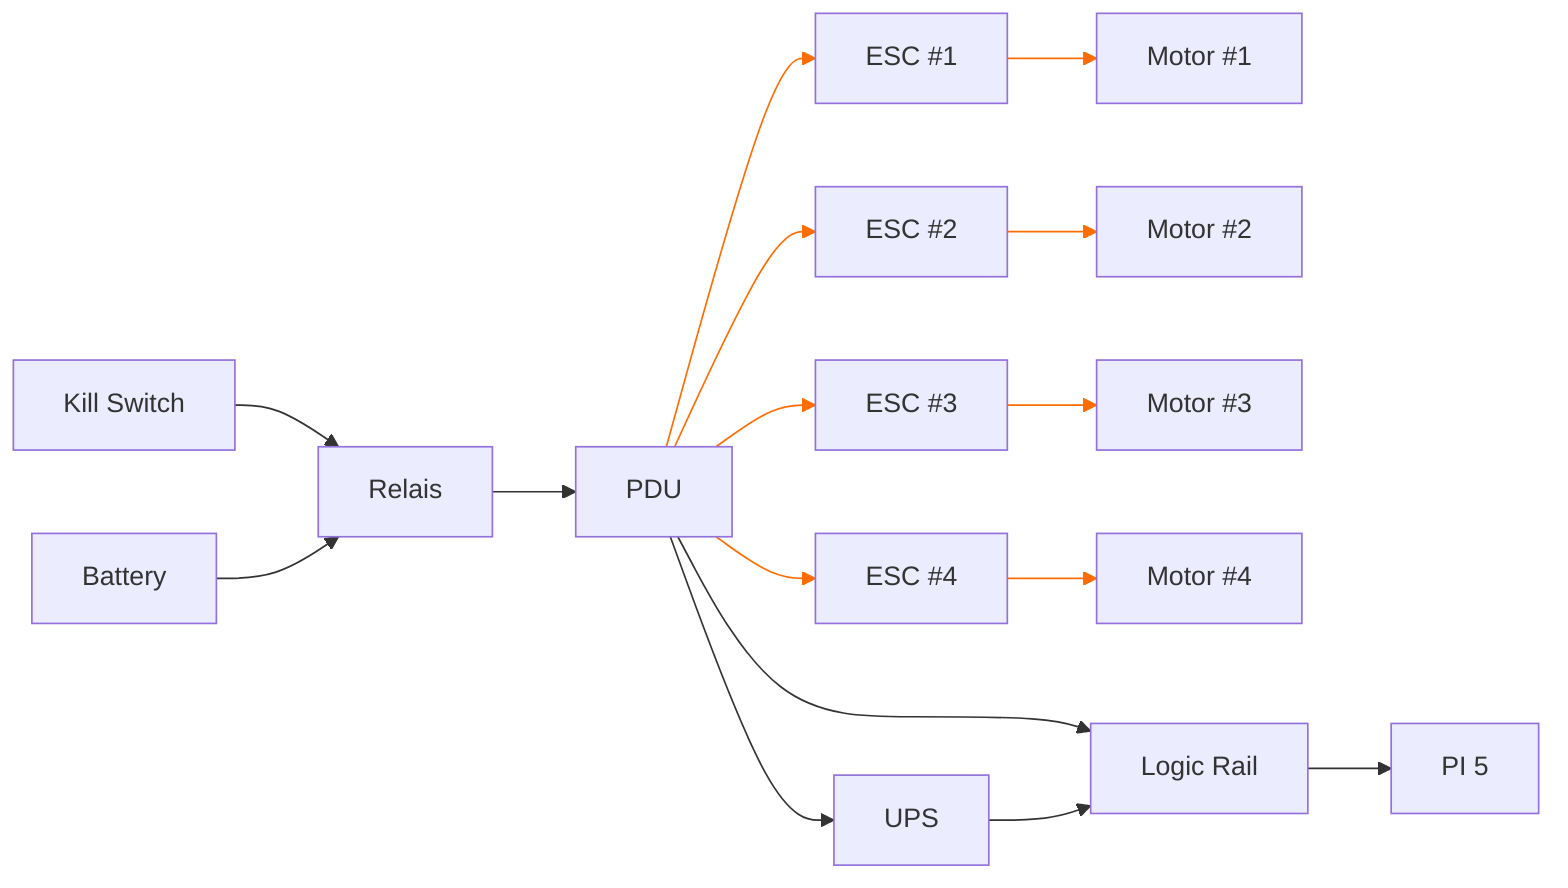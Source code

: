 flowchart LR
    ns["ESC #1"] --> nb["Motor #1"]
    n3["ESC #2"] --> nx["Motor #2"]
    n5["ESC #3"] --> nl["Motor #3"]
    ny["ESC #4"] --> nq["Motor #4"]
    n1["PDU"] --> ns & n3 & n5 & ny & nc["Logic Rail"] & na["UPS"]
    ne["Relais"] --> n1
    nh["Kill Switch"] --> ne
    nr["Battery"] --> ne
    na --> nc
    nc --> nj["PI 5"]
    linkStyle 0 stroke:#FF6D00,fill:none
    linkStyle 1 stroke:#FF6D00,fill:none
    linkStyle 2 stroke:#FF6D00,fill:none
    linkStyle 3 stroke:#FF6D00
    linkStyle 4 stroke:#FF6D00,fill:none
    linkStyle 5 stroke:#FF6D00,fill:none
    linkStyle 6 stroke:#FF6D00,fill:none
    linkStyle 7 stroke:#FF6D00,fill:none